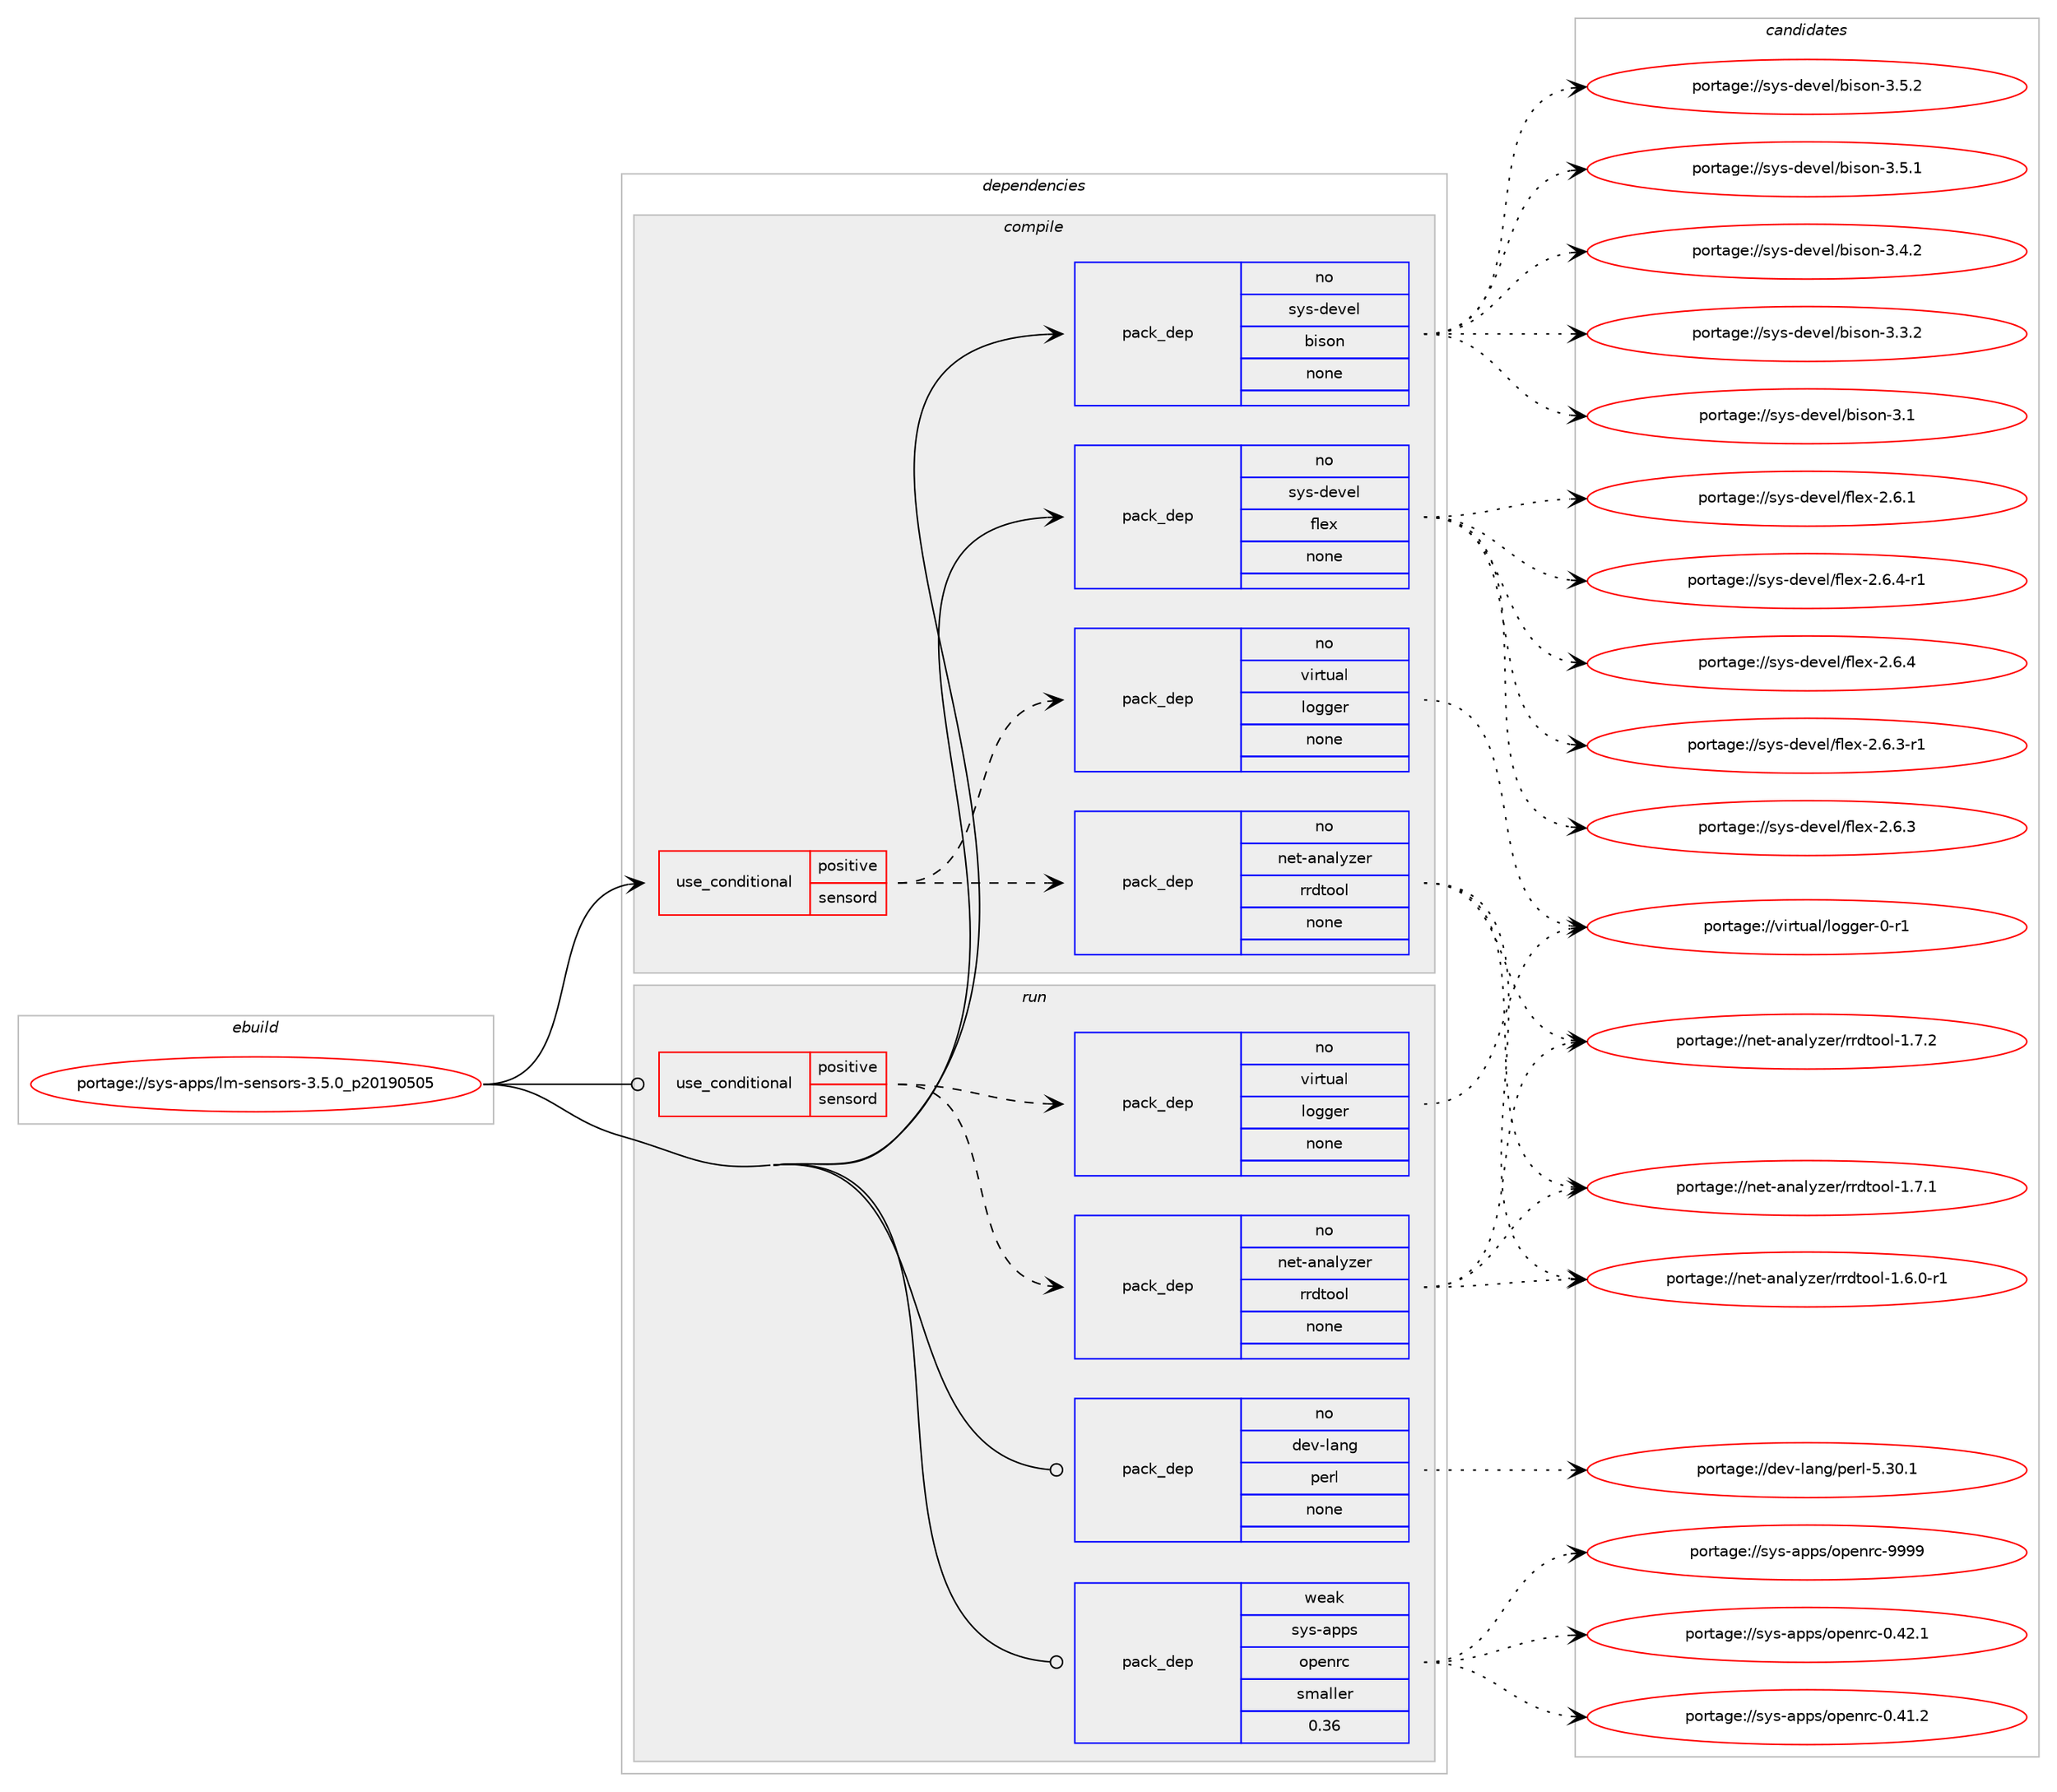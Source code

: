 digraph prolog {

# *************
# Graph options
# *************

newrank=true;
concentrate=true;
compound=true;
graph [rankdir=LR,fontname=Helvetica,fontsize=10,ranksep=1.5];#, ranksep=2.5, nodesep=0.2];
edge  [arrowhead=vee];
node  [fontname=Helvetica,fontsize=10];

# **********
# The ebuild
# **********

subgraph cluster_leftcol {
color=gray;
rank=same;
label=<<i>ebuild</i>>;
id [label="portage://sys-apps/lm-sensors-3.5.0_p20190505", color=red, width=4, href="../sys-apps/lm-sensors-3.5.0_p20190505.svg"];
}

# ****************
# The dependencies
# ****************

subgraph cluster_midcol {
color=gray;
label=<<i>dependencies</i>>;
subgraph cluster_compile {
fillcolor="#eeeeee";
style=filled;
label=<<i>compile</i>>;
subgraph cond13956 {
dependency65229 [label=<<TABLE BORDER="0" CELLBORDER="1" CELLSPACING="0" CELLPADDING="4"><TR><TD ROWSPAN="3" CELLPADDING="10">use_conditional</TD></TR><TR><TD>positive</TD></TR><TR><TD>sensord</TD></TR></TABLE>>, shape=none, color=red];
subgraph pack49957 {
dependency65230 [label=<<TABLE BORDER="0" CELLBORDER="1" CELLSPACING="0" CELLPADDING="4" WIDTH="220"><TR><TD ROWSPAN="6" CELLPADDING="30">pack_dep</TD></TR><TR><TD WIDTH="110">no</TD></TR><TR><TD>net-analyzer</TD></TR><TR><TD>rrdtool</TD></TR><TR><TD>none</TD></TR><TR><TD></TD></TR></TABLE>>, shape=none, color=blue];
}
dependency65229:e -> dependency65230:w [weight=20,style="dashed",arrowhead="vee"];
subgraph pack49958 {
dependency65231 [label=<<TABLE BORDER="0" CELLBORDER="1" CELLSPACING="0" CELLPADDING="4" WIDTH="220"><TR><TD ROWSPAN="6" CELLPADDING="30">pack_dep</TD></TR><TR><TD WIDTH="110">no</TD></TR><TR><TD>virtual</TD></TR><TR><TD>logger</TD></TR><TR><TD>none</TD></TR><TR><TD></TD></TR></TABLE>>, shape=none, color=blue];
}
dependency65229:e -> dependency65231:w [weight=20,style="dashed",arrowhead="vee"];
}
id:e -> dependency65229:w [weight=20,style="solid",arrowhead="vee"];
subgraph pack49959 {
dependency65232 [label=<<TABLE BORDER="0" CELLBORDER="1" CELLSPACING="0" CELLPADDING="4" WIDTH="220"><TR><TD ROWSPAN="6" CELLPADDING="30">pack_dep</TD></TR><TR><TD WIDTH="110">no</TD></TR><TR><TD>sys-devel</TD></TR><TR><TD>bison</TD></TR><TR><TD>none</TD></TR><TR><TD></TD></TR></TABLE>>, shape=none, color=blue];
}
id:e -> dependency65232:w [weight=20,style="solid",arrowhead="vee"];
subgraph pack49960 {
dependency65233 [label=<<TABLE BORDER="0" CELLBORDER="1" CELLSPACING="0" CELLPADDING="4" WIDTH="220"><TR><TD ROWSPAN="6" CELLPADDING="30">pack_dep</TD></TR><TR><TD WIDTH="110">no</TD></TR><TR><TD>sys-devel</TD></TR><TR><TD>flex</TD></TR><TR><TD>none</TD></TR><TR><TD></TD></TR></TABLE>>, shape=none, color=blue];
}
id:e -> dependency65233:w [weight=20,style="solid",arrowhead="vee"];
}
subgraph cluster_compileandrun {
fillcolor="#eeeeee";
style=filled;
label=<<i>compile and run</i>>;
}
subgraph cluster_run {
fillcolor="#eeeeee";
style=filled;
label=<<i>run</i>>;
subgraph cond13957 {
dependency65234 [label=<<TABLE BORDER="0" CELLBORDER="1" CELLSPACING="0" CELLPADDING="4"><TR><TD ROWSPAN="3" CELLPADDING="10">use_conditional</TD></TR><TR><TD>positive</TD></TR><TR><TD>sensord</TD></TR></TABLE>>, shape=none, color=red];
subgraph pack49961 {
dependency65235 [label=<<TABLE BORDER="0" CELLBORDER="1" CELLSPACING="0" CELLPADDING="4" WIDTH="220"><TR><TD ROWSPAN="6" CELLPADDING="30">pack_dep</TD></TR><TR><TD WIDTH="110">no</TD></TR><TR><TD>net-analyzer</TD></TR><TR><TD>rrdtool</TD></TR><TR><TD>none</TD></TR><TR><TD></TD></TR></TABLE>>, shape=none, color=blue];
}
dependency65234:e -> dependency65235:w [weight=20,style="dashed",arrowhead="vee"];
subgraph pack49962 {
dependency65236 [label=<<TABLE BORDER="0" CELLBORDER="1" CELLSPACING="0" CELLPADDING="4" WIDTH="220"><TR><TD ROWSPAN="6" CELLPADDING="30">pack_dep</TD></TR><TR><TD WIDTH="110">no</TD></TR><TR><TD>virtual</TD></TR><TR><TD>logger</TD></TR><TR><TD>none</TD></TR><TR><TD></TD></TR></TABLE>>, shape=none, color=blue];
}
dependency65234:e -> dependency65236:w [weight=20,style="dashed",arrowhead="vee"];
}
id:e -> dependency65234:w [weight=20,style="solid",arrowhead="odot"];
subgraph pack49963 {
dependency65237 [label=<<TABLE BORDER="0" CELLBORDER="1" CELLSPACING="0" CELLPADDING="4" WIDTH="220"><TR><TD ROWSPAN="6" CELLPADDING="30">pack_dep</TD></TR><TR><TD WIDTH="110">no</TD></TR><TR><TD>dev-lang</TD></TR><TR><TD>perl</TD></TR><TR><TD>none</TD></TR><TR><TD></TD></TR></TABLE>>, shape=none, color=blue];
}
id:e -> dependency65237:w [weight=20,style="solid",arrowhead="odot"];
subgraph pack49964 {
dependency65238 [label=<<TABLE BORDER="0" CELLBORDER="1" CELLSPACING="0" CELLPADDING="4" WIDTH="220"><TR><TD ROWSPAN="6" CELLPADDING="30">pack_dep</TD></TR><TR><TD WIDTH="110">weak</TD></TR><TR><TD>sys-apps</TD></TR><TR><TD>openrc</TD></TR><TR><TD>smaller</TD></TR><TR><TD>0.36</TD></TR></TABLE>>, shape=none, color=blue];
}
id:e -> dependency65238:w [weight=20,style="solid",arrowhead="odot"];
}
}

# **************
# The candidates
# **************

subgraph cluster_choices {
rank=same;
color=gray;
label=<<i>candidates</i>>;

subgraph choice49957 {
color=black;
nodesep=1;
choice11010111645971109710812112210111447114114100116111111108454946554650 [label="portage://net-analyzer/rrdtool-1.7.2", color=red, width=4,href="../net-analyzer/rrdtool-1.7.2.svg"];
choice11010111645971109710812112210111447114114100116111111108454946554649 [label="portage://net-analyzer/rrdtool-1.7.1", color=red, width=4,href="../net-analyzer/rrdtool-1.7.1.svg"];
choice110101116459711097108121122101114471141141001161111111084549465446484511449 [label="portage://net-analyzer/rrdtool-1.6.0-r1", color=red, width=4,href="../net-analyzer/rrdtool-1.6.0-r1.svg"];
dependency65230:e -> choice11010111645971109710812112210111447114114100116111111108454946554650:w [style=dotted,weight="100"];
dependency65230:e -> choice11010111645971109710812112210111447114114100116111111108454946554649:w [style=dotted,weight="100"];
dependency65230:e -> choice110101116459711097108121122101114471141141001161111111084549465446484511449:w [style=dotted,weight="100"];
}
subgraph choice49958 {
color=black;
nodesep=1;
choice118105114116117971084710811110310310111445484511449 [label="portage://virtual/logger-0-r1", color=red, width=4,href="../virtual/logger-0-r1.svg"];
dependency65231:e -> choice118105114116117971084710811110310310111445484511449:w [style=dotted,weight="100"];
}
subgraph choice49959 {
color=black;
nodesep=1;
choice115121115451001011181011084798105115111110455146534650 [label="portage://sys-devel/bison-3.5.2", color=red, width=4,href="../sys-devel/bison-3.5.2.svg"];
choice115121115451001011181011084798105115111110455146534649 [label="portage://sys-devel/bison-3.5.1", color=red, width=4,href="../sys-devel/bison-3.5.1.svg"];
choice115121115451001011181011084798105115111110455146524650 [label="portage://sys-devel/bison-3.4.2", color=red, width=4,href="../sys-devel/bison-3.4.2.svg"];
choice115121115451001011181011084798105115111110455146514650 [label="portage://sys-devel/bison-3.3.2", color=red, width=4,href="../sys-devel/bison-3.3.2.svg"];
choice11512111545100101118101108479810511511111045514649 [label="portage://sys-devel/bison-3.1", color=red, width=4,href="../sys-devel/bison-3.1.svg"];
dependency65232:e -> choice115121115451001011181011084798105115111110455146534650:w [style=dotted,weight="100"];
dependency65232:e -> choice115121115451001011181011084798105115111110455146534649:w [style=dotted,weight="100"];
dependency65232:e -> choice115121115451001011181011084798105115111110455146524650:w [style=dotted,weight="100"];
dependency65232:e -> choice115121115451001011181011084798105115111110455146514650:w [style=dotted,weight="100"];
dependency65232:e -> choice11512111545100101118101108479810511511111045514649:w [style=dotted,weight="100"];
}
subgraph choice49960 {
color=black;
nodesep=1;
choice11512111545100101118101108471021081011204550465446524511449 [label="portage://sys-devel/flex-2.6.4-r1", color=red, width=4,href="../sys-devel/flex-2.6.4-r1.svg"];
choice1151211154510010111810110847102108101120455046544652 [label="portage://sys-devel/flex-2.6.4", color=red, width=4,href="../sys-devel/flex-2.6.4.svg"];
choice11512111545100101118101108471021081011204550465446514511449 [label="portage://sys-devel/flex-2.6.3-r1", color=red, width=4,href="../sys-devel/flex-2.6.3-r1.svg"];
choice1151211154510010111810110847102108101120455046544651 [label="portage://sys-devel/flex-2.6.3", color=red, width=4,href="../sys-devel/flex-2.6.3.svg"];
choice1151211154510010111810110847102108101120455046544649 [label="portage://sys-devel/flex-2.6.1", color=red, width=4,href="../sys-devel/flex-2.6.1.svg"];
dependency65233:e -> choice11512111545100101118101108471021081011204550465446524511449:w [style=dotted,weight="100"];
dependency65233:e -> choice1151211154510010111810110847102108101120455046544652:w [style=dotted,weight="100"];
dependency65233:e -> choice11512111545100101118101108471021081011204550465446514511449:w [style=dotted,weight="100"];
dependency65233:e -> choice1151211154510010111810110847102108101120455046544651:w [style=dotted,weight="100"];
dependency65233:e -> choice1151211154510010111810110847102108101120455046544649:w [style=dotted,weight="100"];
}
subgraph choice49961 {
color=black;
nodesep=1;
choice11010111645971109710812112210111447114114100116111111108454946554650 [label="portage://net-analyzer/rrdtool-1.7.2", color=red, width=4,href="../net-analyzer/rrdtool-1.7.2.svg"];
choice11010111645971109710812112210111447114114100116111111108454946554649 [label="portage://net-analyzer/rrdtool-1.7.1", color=red, width=4,href="../net-analyzer/rrdtool-1.7.1.svg"];
choice110101116459711097108121122101114471141141001161111111084549465446484511449 [label="portage://net-analyzer/rrdtool-1.6.0-r1", color=red, width=4,href="../net-analyzer/rrdtool-1.6.0-r1.svg"];
dependency65235:e -> choice11010111645971109710812112210111447114114100116111111108454946554650:w [style=dotted,weight="100"];
dependency65235:e -> choice11010111645971109710812112210111447114114100116111111108454946554649:w [style=dotted,weight="100"];
dependency65235:e -> choice110101116459711097108121122101114471141141001161111111084549465446484511449:w [style=dotted,weight="100"];
}
subgraph choice49962 {
color=black;
nodesep=1;
choice118105114116117971084710811110310310111445484511449 [label="portage://virtual/logger-0-r1", color=red, width=4,href="../virtual/logger-0-r1.svg"];
dependency65236:e -> choice118105114116117971084710811110310310111445484511449:w [style=dotted,weight="100"];
}
subgraph choice49963 {
color=black;
nodesep=1;
choice10010111845108971101034711210111410845534651484649 [label="portage://dev-lang/perl-5.30.1", color=red, width=4,href="../dev-lang/perl-5.30.1.svg"];
dependency65237:e -> choice10010111845108971101034711210111410845534651484649:w [style=dotted,weight="100"];
}
subgraph choice49964 {
color=black;
nodesep=1;
choice115121115459711211211547111112101110114994557575757 [label="portage://sys-apps/openrc-9999", color=red, width=4,href="../sys-apps/openrc-9999.svg"];
choice1151211154597112112115471111121011101149945484652504649 [label="portage://sys-apps/openrc-0.42.1", color=red, width=4,href="../sys-apps/openrc-0.42.1.svg"];
choice1151211154597112112115471111121011101149945484652494650 [label="portage://sys-apps/openrc-0.41.2", color=red, width=4,href="../sys-apps/openrc-0.41.2.svg"];
dependency65238:e -> choice115121115459711211211547111112101110114994557575757:w [style=dotted,weight="100"];
dependency65238:e -> choice1151211154597112112115471111121011101149945484652504649:w [style=dotted,weight="100"];
dependency65238:e -> choice1151211154597112112115471111121011101149945484652494650:w [style=dotted,weight="100"];
}
}

}
